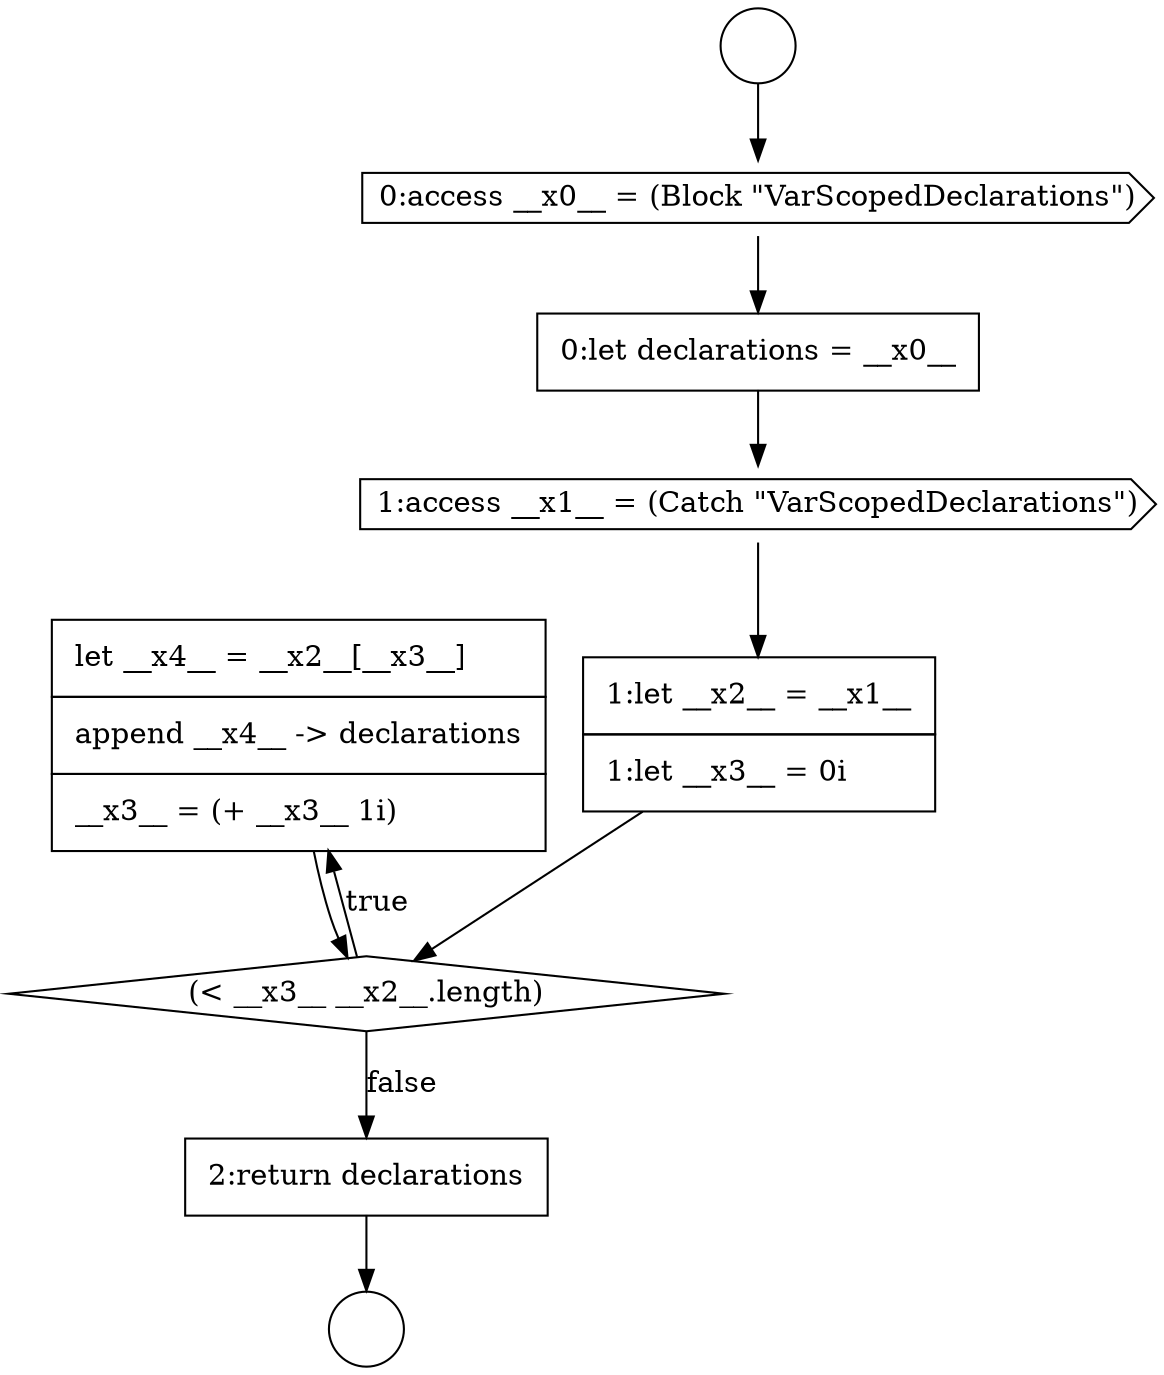 digraph {
  node7935 [shape=none, margin=0, label=<<font color="black">
    <table border="0" cellborder="1" cellspacing="0" cellpadding="10">
      <tr><td align="left">let __x4__ = __x2__[__x3__]</td></tr>
      <tr><td align="left">append __x4__ -&gt; declarations</td></tr>
      <tr><td align="left">__x3__ = (+ __x3__ 1i)</td></tr>
    </table>
  </font>> color="black" fillcolor="white" style=filled]
  node7934 [shape=diamond, label=<<font color="black">(&lt; __x3__ __x2__.length)</font>> color="black" fillcolor="white" style=filled]
  node7930 [shape=cds, label=<<font color="black">0:access __x0__ = (Block &quot;VarScopedDeclarations&quot;)</font>> color="black" fillcolor="white" style=filled]
  node7933 [shape=none, margin=0, label=<<font color="black">
    <table border="0" cellborder="1" cellspacing="0" cellpadding="10">
      <tr><td align="left">1:let __x2__ = __x1__</td></tr>
      <tr><td align="left">1:let __x3__ = 0i</td></tr>
    </table>
  </font>> color="black" fillcolor="white" style=filled]
  node7928 [shape=circle label=" " color="black" fillcolor="white" style=filled]
  node7929 [shape=circle label=" " color="black" fillcolor="white" style=filled]
  node7932 [shape=cds, label=<<font color="black">1:access __x1__ = (Catch &quot;VarScopedDeclarations&quot;)</font>> color="black" fillcolor="white" style=filled]
  node7931 [shape=none, margin=0, label=<<font color="black">
    <table border="0" cellborder="1" cellspacing="0" cellpadding="10">
      <tr><td align="left">0:let declarations = __x0__</td></tr>
    </table>
  </font>> color="black" fillcolor="white" style=filled]
  node7936 [shape=none, margin=0, label=<<font color="black">
    <table border="0" cellborder="1" cellspacing="0" cellpadding="10">
      <tr><td align="left">2:return declarations</td></tr>
    </table>
  </font>> color="black" fillcolor="white" style=filled]
  node7934 -> node7935 [label=<<font color="black">true</font>> color="black"]
  node7934 -> node7936 [label=<<font color="black">false</font>> color="black"]
  node7932 -> node7933 [ color="black"]
  node7930 -> node7931 [ color="black"]
  node7931 -> node7932 [ color="black"]
  node7928 -> node7930 [ color="black"]
  node7933 -> node7934 [ color="black"]
  node7936 -> node7929 [ color="black"]
  node7935 -> node7934 [ color="black"]
}
